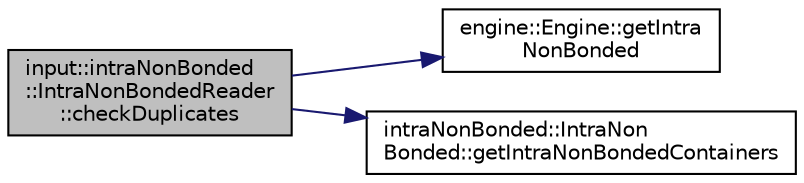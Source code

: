digraph "input::intraNonBonded::IntraNonBondedReader::checkDuplicates"
{
 // LATEX_PDF_SIZE
  edge [fontname="Helvetica",fontsize="10",labelfontname="Helvetica",labelfontsize="10"];
  node [fontname="Helvetica",fontsize="10",shape=record];
  rankdir="LR";
  Node1 [label="input::intraNonBonded\l::IntraNonBondedReader\l::checkDuplicates",height=0.2,width=0.4,color="black", fillcolor="grey75", style="filled", fontcolor="black",tooltip="checks if a molecule type is defined multiple times"];
  Node1 -> Node2 [color="midnightblue",fontsize="10",style="solid",fontname="Helvetica"];
  Node2 [label="engine::Engine::getIntra\lNonBonded",height=0.2,width=0.4,color="black", fillcolor="white", style="filled",URL="$classengine_1_1Engine.html#a2d9680a66cc892f2ef914577250712d1",tooltip=" "];
  Node1 -> Node3 [color="midnightblue",fontsize="10",style="solid",fontname="Helvetica"];
  Node3 [label="intraNonBonded::IntraNon\lBonded::getIntraNonBondedContainers",height=0.2,width=0.4,color="black", fillcolor="white", style="filled",URL="$classintraNonBonded_1_1IntraNonBonded.html#a4d36e79fbd20c5948197a9b307b8b823",tooltip=" "];
}
